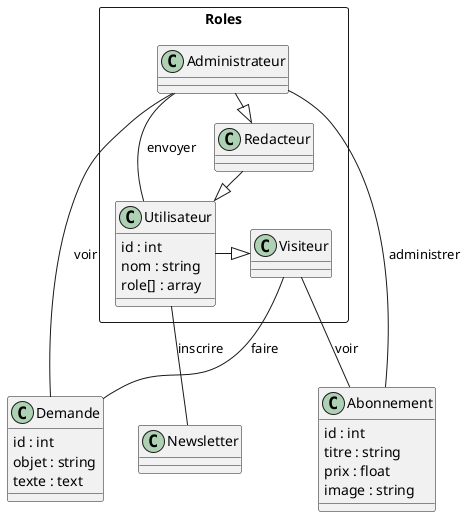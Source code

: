 @startuml
rectangle Roles{
    class Utilisateur{
        id : int
        nom : string
        role[] : array
    }
    class Visiteur{}
    class Redacteur{}
    class Administrateur{}
}

class Abonnement{
    id : int
    titre : string
    prix : float
    image : string
}
class Newsletter{
}
class Demande{
    id : int
    objet : string
    texte : text
}

Utilisateur -|> Visiteur
Redacteur -|> Utilisateur
Administrateur -|> Redacteur

Administrateur -- Abonnement : administrer
Administrateur -- Demande : voir
Administrateur -- Utilisateur : envoyer

Utilisateur -- Newsletter : inscrire

Visiteur -- Demande : faire
Visiteur -- Abonnement : voir



@enduml